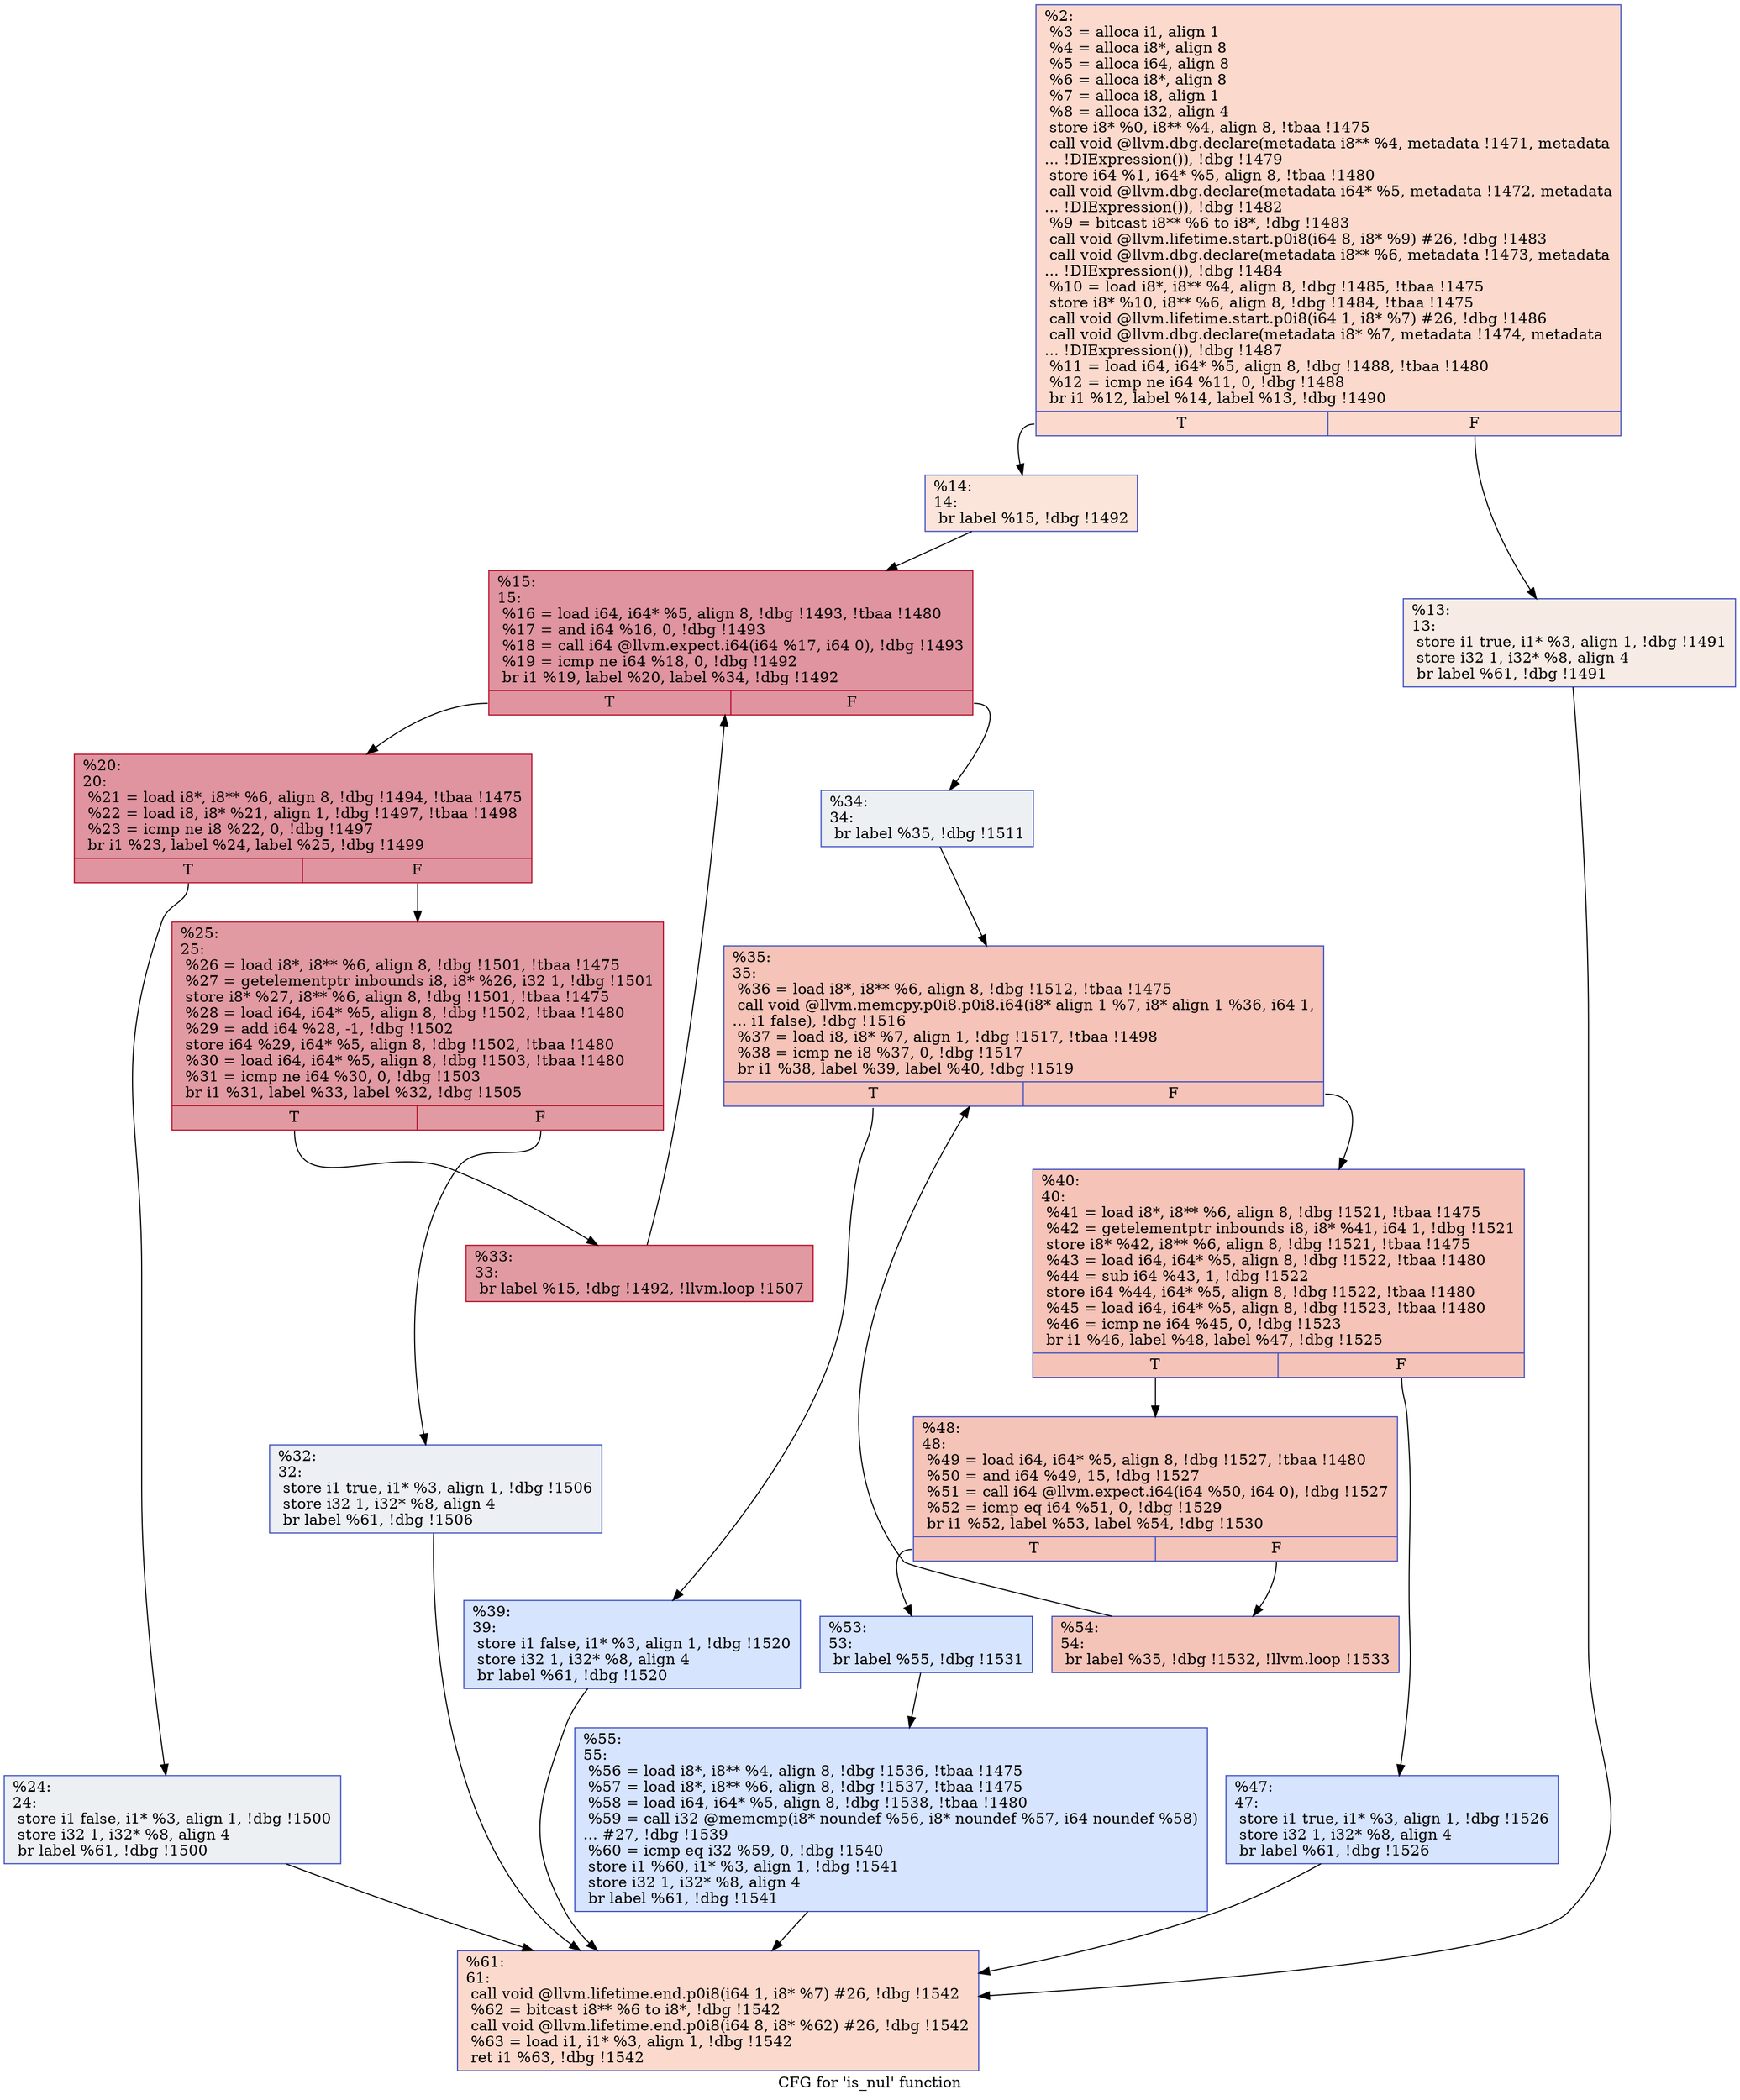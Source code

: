 digraph "CFG for 'is_nul' function" {
	label="CFG for 'is_nul' function";

	Node0xedb4e0 [shape=record,color="#3d50c3ff", style=filled, fillcolor="#f7ac8e70",label="{%2:\l  %3 = alloca i1, align 1\l  %4 = alloca i8*, align 8\l  %5 = alloca i64, align 8\l  %6 = alloca i8*, align 8\l  %7 = alloca i8, align 1\l  %8 = alloca i32, align 4\l  store i8* %0, i8** %4, align 8, !tbaa !1475\l  call void @llvm.dbg.declare(metadata i8** %4, metadata !1471, metadata\l... !DIExpression()), !dbg !1479\l  store i64 %1, i64* %5, align 8, !tbaa !1480\l  call void @llvm.dbg.declare(metadata i64* %5, metadata !1472, metadata\l... !DIExpression()), !dbg !1482\l  %9 = bitcast i8** %6 to i8*, !dbg !1483\l  call void @llvm.lifetime.start.p0i8(i64 8, i8* %9) #26, !dbg !1483\l  call void @llvm.dbg.declare(metadata i8** %6, metadata !1473, metadata\l... !DIExpression()), !dbg !1484\l  %10 = load i8*, i8** %4, align 8, !dbg !1485, !tbaa !1475\l  store i8* %10, i8** %6, align 8, !dbg !1484, !tbaa !1475\l  call void @llvm.lifetime.start.p0i8(i64 1, i8* %7) #26, !dbg !1486\l  call void @llvm.dbg.declare(metadata i8* %7, metadata !1474, metadata\l... !DIExpression()), !dbg !1487\l  %11 = load i64, i64* %5, align 8, !dbg !1488, !tbaa !1480\l  %12 = icmp ne i64 %11, 0, !dbg !1488\l  br i1 %12, label %14, label %13, !dbg !1490\l|{<s0>T|<s1>F}}"];
	Node0xedb4e0:s0 -> Node0xedb620;
	Node0xedb4e0:s1 -> Node0xedb5d0;
	Node0xedb5d0 [shape=record,color="#3d50c3ff", style=filled, fillcolor="#ecd3c570",label="{%13:\l13:                                               \l  store i1 true, i1* %3, align 1, !dbg !1491\l  store i32 1, i32* %8, align 4\l  br label %61, !dbg !1491\l}"];
	Node0xedb5d0 -> Node0xedbb20;
	Node0xedb620 [shape=record,color="#3d50c3ff", style=filled, fillcolor="#f5c1a970",label="{%14:\l14:                                               \l  br label %15, !dbg !1492\l}"];
	Node0xedb620 -> Node0xedb670;
	Node0xedb670 [shape=record,color="#b70d28ff", style=filled, fillcolor="#b70d2870",label="{%15:\l15:                                               \l  %16 = load i64, i64* %5, align 8, !dbg !1493, !tbaa !1480\l  %17 = and i64 %16, 0, !dbg !1493\l  %18 = call i64 @llvm.expect.i64(i64 %17, i64 0), !dbg !1493\l  %19 = icmp ne i64 %18, 0, !dbg !1492\l  br i1 %19, label %20, label %34, !dbg !1492\l|{<s0>T|<s1>F}}"];
	Node0xedb670:s0 -> Node0xedb6c0;
	Node0xedb670:s1 -> Node0xedb850;
	Node0xedb6c0 [shape=record,color="#b70d28ff", style=filled, fillcolor="#b70d2870",label="{%20:\l20:                                               \l  %21 = load i8*, i8** %6, align 8, !dbg !1494, !tbaa !1475\l  %22 = load i8, i8* %21, align 1, !dbg !1497, !tbaa !1498\l  %23 = icmp ne i8 %22, 0, !dbg !1497\l  br i1 %23, label %24, label %25, !dbg !1499\l|{<s0>T|<s1>F}}"];
	Node0xedb6c0:s0 -> Node0xedb710;
	Node0xedb6c0:s1 -> Node0xedb760;
	Node0xedb710 [shape=record,color="#3d50c3ff", style=filled, fillcolor="#d6dce470",label="{%24:\l24:                                               \l  store i1 false, i1* %3, align 1, !dbg !1500\l  store i32 1, i32* %8, align 4\l  br label %61, !dbg !1500\l}"];
	Node0xedb710 -> Node0xedbb20;
	Node0xedb760 [shape=record,color="#b70d28ff", style=filled, fillcolor="#bb1b2c70",label="{%25:\l25:                                               \l  %26 = load i8*, i8** %6, align 8, !dbg !1501, !tbaa !1475\l  %27 = getelementptr inbounds i8, i8* %26, i32 1, !dbg !1501\l  store i8* %27, i8** %6, align 8, !dbg !1501, !tbaa !1475\l  %28 = load i64, i64* %5, align 8, !dbg !1502, !tbaa !1480\l  %29 = add i64 %28, -1, !dbg !1502\l  store i64 %29, i64* %5, align 8, !dbg !1502, !tbaa !1480\l  %30 = load i64, i64* %5, align 8, !dbg !1503, !tbaa !1480\l  %31 = icmp ne i64 %30, 0, !dbg !1503\l  br i1 %31, label %33, label %32, !dbg !1505\l|{<s0>T|<s1>F}}"];
	Node0xedb760:s0 -> Node0xedb800;
	Node0xedb760:s1 -> Node0xedb7b0;
	Node0xedb7b0 [shape=record,color="#3d50c3ff", style=filled, fillcolor="#d4dbe670",label="{%32:\l32:                                               \l  store i1 true, i1* %3, align 1, !dbg !1506\l  store i32 1, i32* %8, align 4\l  br label %61, !dbg !1506\l}"];
	Node0xedb7b0 -> Node0xedbb20;
	Node0xedb800 [shape=record,color="#b70d28ff", style=filled, fillcolor="#bb1b2c70",label="{%33:\l33:                                               \l  br label %15, !dbg !1492, !llvm.loop !1507\l}"];
	Node0xedb800 -> Node0xedb670;
	Node0xedb850 [shape=record,color="#3d50c3ff", style=filled, fillcolor="#d6dce470",label="{%34:\l34:                                               \l  br label %35, !dbg !1511\l}"];
	Node0xedb850 -> Node0xedb8a0;
	Node0xedb8a0 [shape=record,color="#3d50c3ff", style=filled, fillcolor="#e8765c70",label="{%35:\l35:                                               \l  %36 = load i8*, i8** %6, align 8, !dbg !1512, !tbaa !1475\l  call void @llvm.memcpy.p0i8.p0i8.i64(i8* align 1 %7, i8* align 1 %36, i64 1,\l... i1 false), !dbg !1516\l  %37 = load i8, i8* %7, align 1, !dbg !1517, !tbaa !1498\l  %38 = icmp ne i8 %37, 0, !dbg !1517\l  br i1 %38, label %39, label %40, !dbg !1519\l|{<s0>T|<s1>F}}"];
	Node0xedb8a0:s0 -> Node0xedb8f0;
	Node0xedb8a0:s1 -> Node0xedb940;
	Node0xedb8f0 [shape=record,color="#3d50c3ff", style=filled, fillcolor="#a5c3fe70",label="{%39:\l39:                                               \l  store i1 false, i1* %3, align 1, !dbg !1520\l  store i32 1, i32* %8, align 4\l  br label %61, !dbg !1520\l}"];
	Node0xedb8f0 -> Node0xedbb20;
	Node0xedb940 [shape=record,color="#3d50c3ff", style=filled, fillcolor="#e8765c70",label="{%40:\l40:                                               \l  %41 = load i8*, i8** %6, align 8, !dbg !1521, !tbaa !1475\l  %42 = getelementptr inbounds i8, i8* %41, i64 1, !dbg !1521\l  store i8* %42, i8** %6, align 8, !dbg !1521, !tbaa !1475\l  %43 = load i64, i64* %5, align 8, !dbg !1522, !tbaa !1480\l  %44 = sub i64 %43, 1, !dbg !1522\l  store i64 %44, i64* %5, align 8, !dbg !1522, !tbaa !1480\l  %45 = load i64, i64* %5, align 8, !dbg !1523, !tbaa !1480\l  %46 = icmp ne i64 %45, 0, !dbg !1523\l  br i1 %46, label %48, label %47, !dbg !1525\l|{<s0>T|<s1>F}}"];
	Node0xedb940:s0 -> Node0xedb9e0;
	Node0xedb940:s1 -> Node0xedb990;
	Node0xedb990 [shape=record,color="#3d50c3ff", style=filled, fillcolor="#a5c3fe70",label="{%47:\l47:                                               \l  store i1 true, i1* %3, align 1, !dbg !1526\l  store i32 1, i32* %8, align 4\l  br label %61, !dbg !1526\l}"];
	Node0xedb990 -> Node0xedbb20;
	Node0xedb9e0 [shape=record,color="#3d50c3ff", style=filled, fillcolor="#e97a5f70",label="{%48:\l48:                                               \l  %49 = load i64, i64* %5, align 8, !dbg !1527, !tbaa !1480\l  %50 = and i64 %49, 15, !dbg !1527\l  %51 = call i64 @llvm.expect.i64(i64 %50, i64 0), !dbg !1527\l  %52 = icmp eq i64 %51, 0, !dbg !1529\l  br i1 %52, label %53, label %54, !dbg !1530\l|{<s0>T|<s1>F}}"];
	Node0xedb9e0:s0 -> Node0xedba30;
	Node0xedb9e0:s1 -> Node0xedba80;
	Node0xedba30 [shape=record,color="#3d50c3ff", style=filled, fillcolor="#a5c3fe70",label="{%53:\l53:                                               \l  br label %55, !dbg !1531\l}"];
	Node0xedba30 -> Node0xedbad0;
	Node0xedba80 [shape=record,color="#3d50c3ff", style=filled, fillcolor="#e97a5f70",label="{%54:\l54:                                               \l  br label %35, !dbg !1532, !llvm.loop !1533\l}"];
	Node0xedba80 -> Node0xedb8a0;
	Node0xedbad0 [shape=record,color="#3d50c3ff", style=filled, fillcolor="#a5c3fe70",label="{%55:\l55:                                               \l  %56 = load i8*, i8** %4, align 8, !dbg !1536, !tbaa !1475\l  %57 = load i8*, i8** %6, align 8, !dbg !1537, !tbaa !1475\l  %58 = load i64, i64* %5, align 8, !dbg !1538, !tbaa !1480\l  %59 = call i32 @memcmp(i8* noundef %56, i8* noundef %57, i64 noundef %58)\l... #27, !dbg !1539\l  %60 = icmp eq i32 %59, 0, !dbg !1540\l  store i1 %60, i1* %3, align 1, !dbg !1541\l  store i32 1, i32* %8, align 4\l  br label %61, !dbg !1541\l}"];
	Node0xedbad0 -> Node0xedbb20;
	Node0xedbb20 [shape=record,color="#3d50c3ff", style=filled, fillcolor="#f7ac8e70",label="{%61:\l61:                                               \l  call void @llvm.lifetime.end.p0i8(i64 1, i8* %7) #26, !dbg !1542\l  %62 = bitcast i8** %6 to i8*, !dbg !1542\l  call void @llvm.lifetime.end.p0i8(i64 8, i8* %62) #26, !dbg !1542\l  %63 = load i1, i1* %3, align 1, !dbg !1542\l  ret i1 %63, !dbg !1542\l}"];
}
